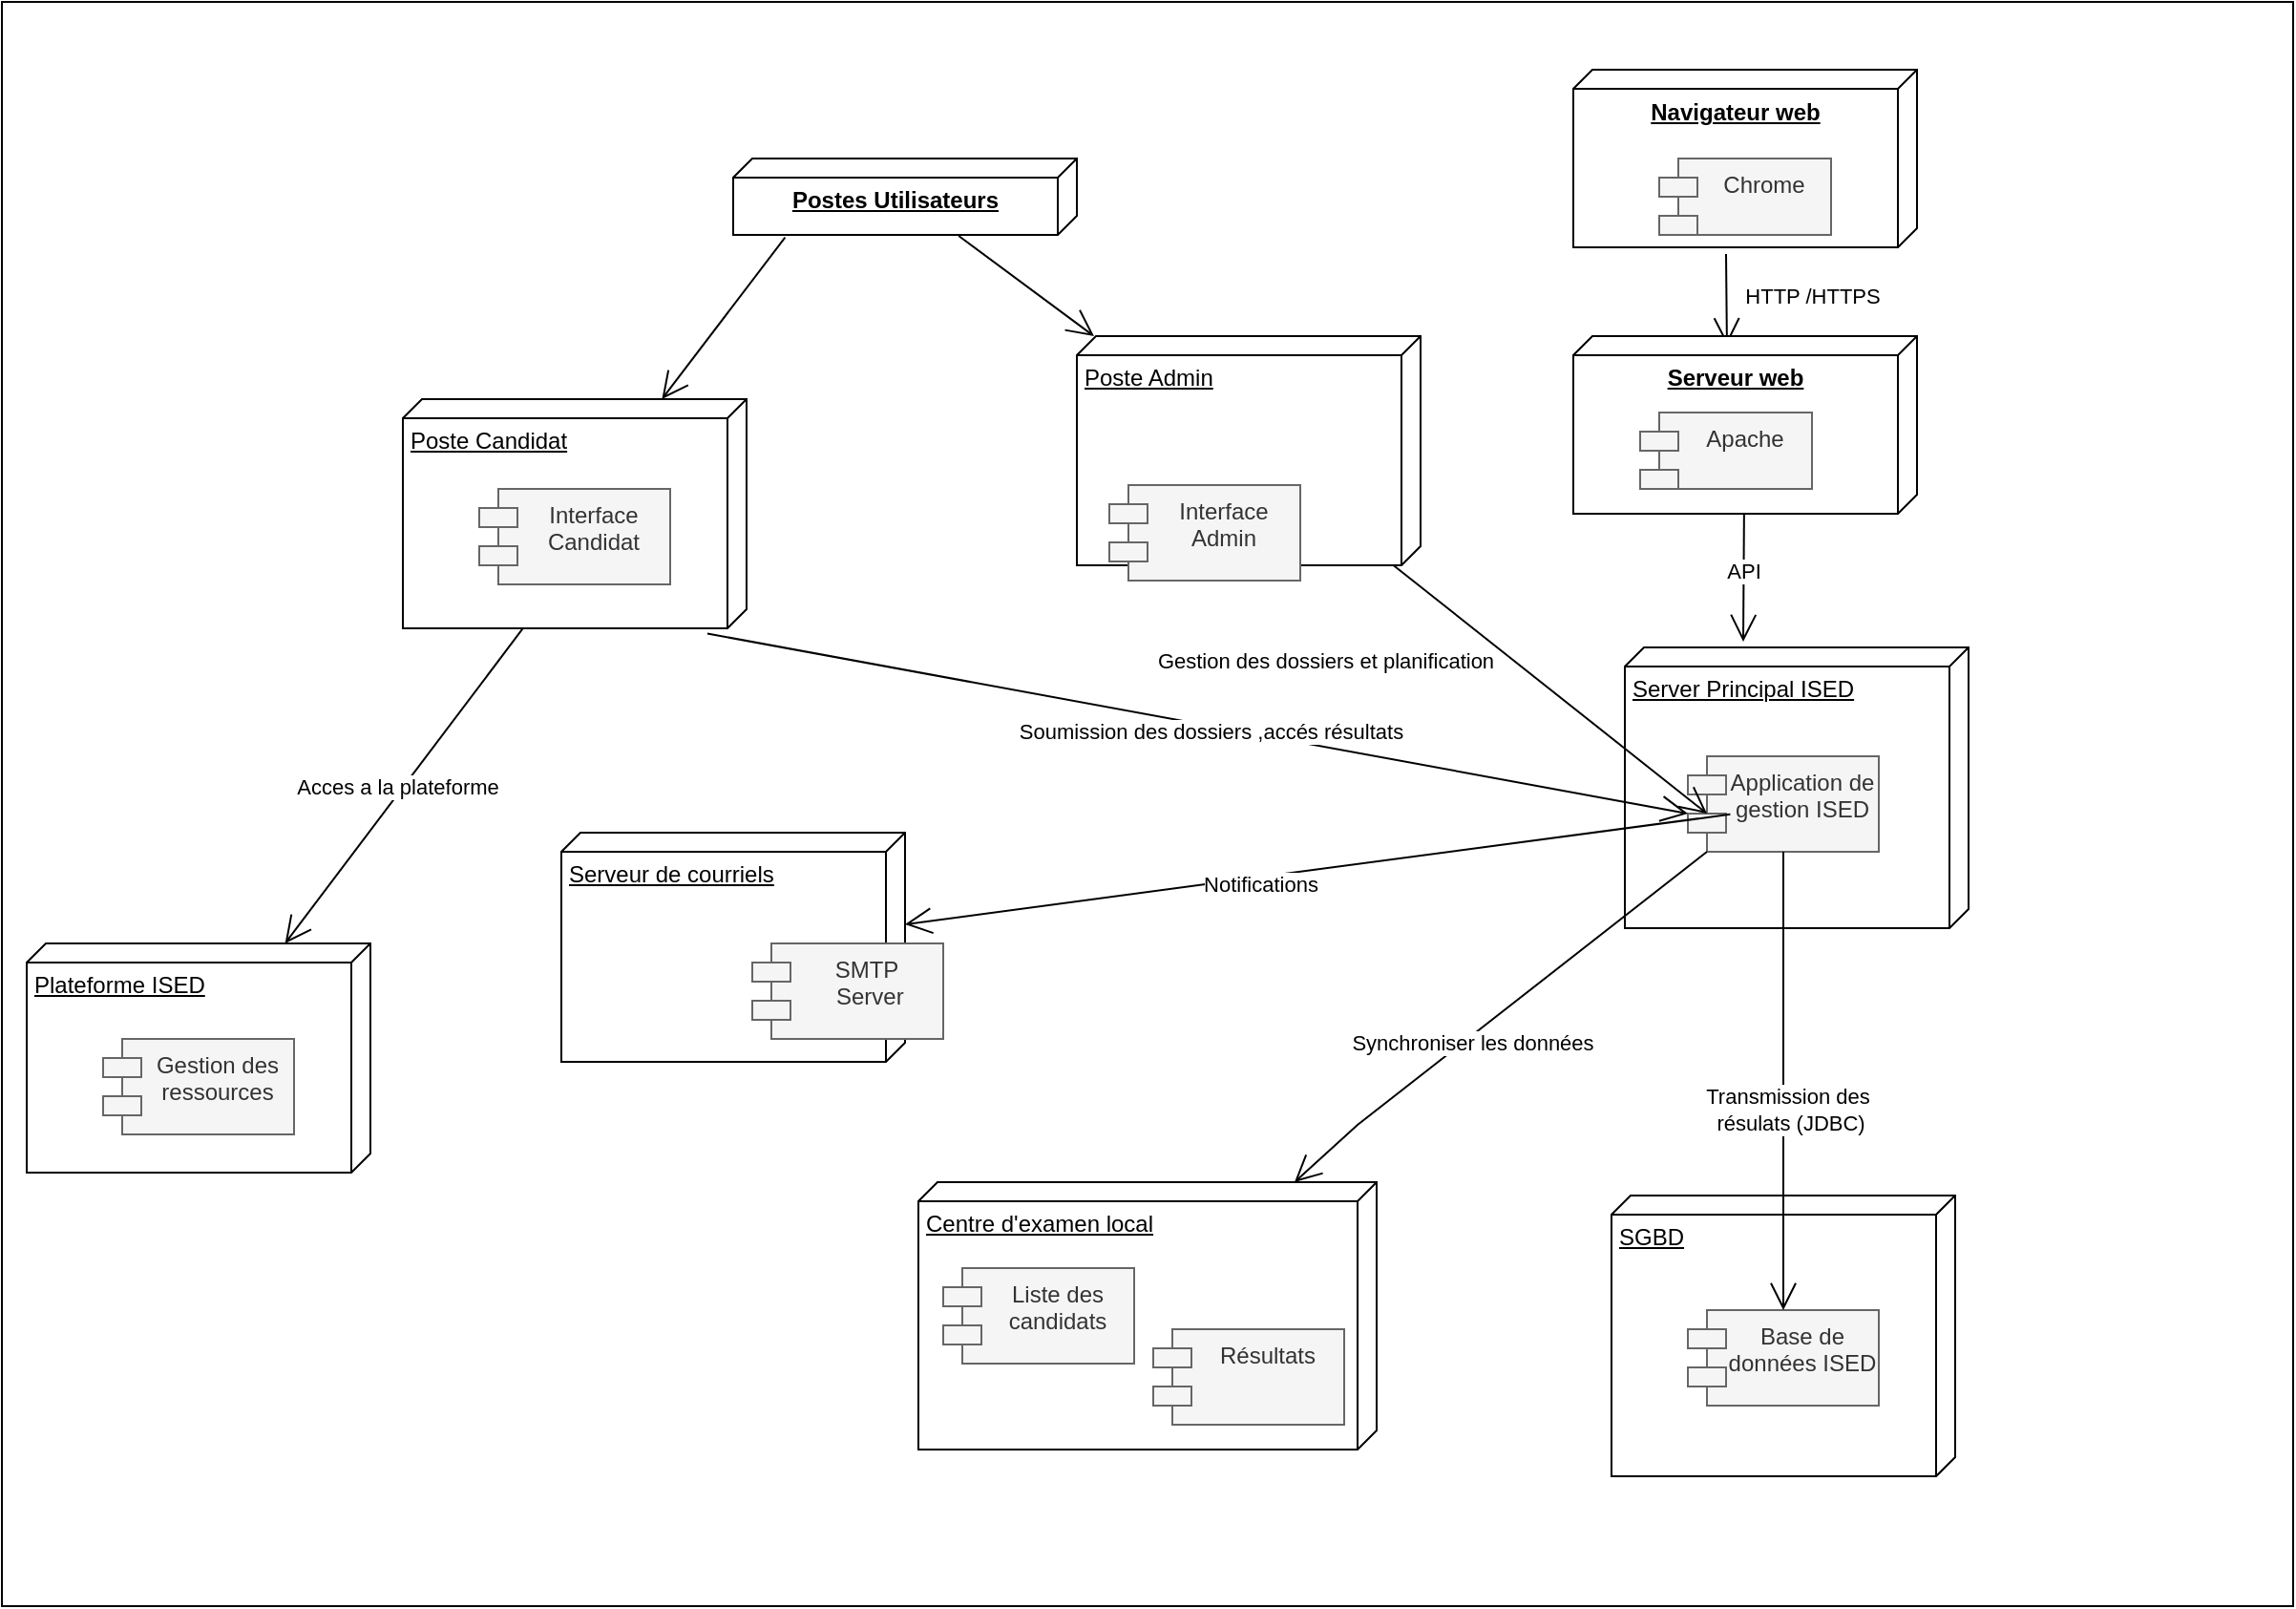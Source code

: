 <mxfile version="26.0.5">
  <diagram name="Page-1" id="1bpZcDc1p7sNpBNzONH7">
    <mxGraphModel dx="1612" dy="755" grid="1" gridSize="10" guides="1" tooltips="1" connect="1" arrows="1" fold="1" page="1" pageScale="1" pageWidth="4681" pageHeight="3300" math="0" shadow="0">
      <root>
        <mxCell id="0" />
        <mxCell id="1" parent="0" />
        <mxCell id="x2Wa_H8MqVpeRGSOsk0m-72" value="" style="html=1;whiteSpace=wrap;" vertex="1" parent="1">
          <mxGeometry x="47" y="65" width="1200" height="840" as="geometry" />
        </mxCell>
        <mxCell id="x2Wa_H8MqVpeRGSOsk0m-14" value="&lt;b&gt;Navigateur web&lt;/b&gt;" style="verticalAlign=top;align=center;spacingTop=8;spacingLeft=2;spacingRight=12;shape=cube;size=10;direction=south;fontStyle=4;html=1;whiteSpace=wrap;" vertex="1" parent="1">
          <mxGeometry x="870" y="100.5" width="180" height="93" as="geometry" />
        </mxCell>
        <mxCell id="x2Wa_H8MqVpeRGSOsk0m-17" value="Poste Admin" style="verticalAlign=top;align=left;spacingTop=8;spacingLeft=2;spacingRight=12;shape=cube;size=10;direction=south;fontStyle=4;html=1;whiteSpace=wrap;" vertex="1" parent="1">
          <mxGeometry x="610" y="240" width="180" height="120" as="geometry" />
        </mxCell>
        <mxCell id="x2Wa_H8MqVpeRGSOsk0m-18" value="Poste Candidat" style="verticalAlign=top;align=left;spacingTop=8;spacingLeft=2;spacingRight=12;shape=cube;size=10;direction=south;fontStyle=4;html=1;whiteSpace=wrap;" vertex="1" parent="1">
          <mxGeometry x="257" y="273" width="180" height="120" as="geometry" />
        </mxCell>
        <mxCell id="x2Wa_H8MqVpeRGSOsk0m-15" value="Interface Candidat" style="shape=module;align=left;spacingLeft=20;align=center;verticalAlign=top;whiteSpace=wrap;html=1;fillColor=#f5f5f5;fontColor=#333333;strokeColor=#666666;" vertex="1" parent="1">
          <mxGeometry x="297" y="320" width="100" height="50" as="geometry" />
        </mxCell>
        <mxCell id="x2Wa_H8MqVpeRGSOsk0m-19" value="Interface Admin" style="shape=module;align=left;spacingLeft=20;align=center;verticalAlign=top;whiteSpace=wrap;html=1;fillColor=#f5f5f5;fontColor=#333333;strokeColor=#666666;" vertex="1" parent="1">
          <mxGeometry x="627" y="318" width="100" height="50" as="geometry" />
        </mxCell>
        <mxCell id="x2Wa_H8MqVpeRGSOsk0m-20" value="Centre d&#39;examen local" style="verticalAlign=top;align=left;spacingTop=8;spacingLeft=2;spacingRight=12;shape=cube;size=10;direction=south;fontStyle=4;html=1;whiteSpace=wrap;" vertex="1" parent="1">
          <mxGeometry x="527" y="683" width="240" height="140" as="geometry" />
        </mxCell>
        <mxCell id="x2Wa_H8MqVpeRGSOsk0m-21" value="Serveur de courriels" style="verticalAlign=top;align=left;spacingTop=8;spacingLeft=2;spacingRight=12;shape=cube;size=10;direction=south;fontStyle=4;html=1;whiteSpace=wrap;" vertex="1" parent="1">
          <mxGeometry x="340" y="500" width="180" height="120" as="geometry" />
        </mxCell>
        <mxCell id="x2Wa_H8MqVpeRGSOsk0m-22" value="Plateforme ISED" style="verticalAlign=top;align=left;spacingTop=8;spacingLeft=2;spacingRight=12;shape=cube;size=10;direction=south;fontStyle=4;html=1;whiteSpace=wrap;" vertex="1" parent="1">
          <mxGeometry x="60" y="558" width="180" height="120" as="geometry" />
        </mxCell>
        <mxCell id="x2Wa_H8MqVpeRGSOsk0m-23" value="Gestion des ressources" style="shape=module;align=left;spacingLeft=20;align=center;verticalAlign=top;whiteSpace=wrap;html=1;fillColor=#f5f5f5;fontColor=#333333;strokeColor=#666666;" vertex="1" parent="1">
          <mxGeometry x="100" y="608" width="100" height="50" as="geometry" />
        </mxCell>
        <mxCell id="x2Wa_H8MqVpeRGSOsk0m-25" value="SMTP&lt;div&gt;&amp;nbsp;Server&lt;/div&gt;" style="shape=module;align=left;spacingLeft=20;align=center;verticalAlign=top;whiteSpace=wrap;html=1;fillColor=#f5f5f5;fontColor=#333333;strokeColor=#666666;" vertex="1" parent="1">
          <mxGeometry x="440" y="558" width="100" height="50" as="geometry" />
        </mxCell>
        <mxCell id="x2Wa_H8MqVpeRGSOsk0m-26" value="Résultats&lt;div&gt;&lt;br&gt;&lt;/div&gt;" style="shape=module;align=left;spacingLeft=20;align=center;verticalAlign=top;whiteSpace=wrap;html=1;fillColor=#f5f5f5;fontColor=#333333;strokeColor=#666666;" vertex="1" parent="1">
          <mxGeometry x="650" y="760" width="100" height="50" as="geometry" />
        </mxCell>
        <mxCell id="x2Wa_H8MqVpeRGSOsk0m-27" value="Liste des candidats" style="shape=module;align=left;spacingLeft=20;align=center;verticalAlign=top;whiteSpace=wrap;html=1;fillColor=#f5f5f5;fontColor=#333333;strokeColor=#666666;" vertex="1" parent="1">
          <mxGeometry x="540" y="728" width="100" height="50" as="geometry" />
        </mxCell>
        <mxCell id="x2Wa_H8MqVpeRGSOsk0m-28" value="Server Principal ISED&lt;div&gt;&lt;br&gt;&lt;/div&gt;" style="verticalAlign=top;align=left;spacingTop=8;spacingLeft=2;spacingRight=12;shape=cube;size=10;direction=south;fontStyle=4;html=1;whiteSpace=wrap;" vertex="1" parent="1">
          <mxGeometry x="897" y="403" width="180" height="147" as="geometry" />
        </mxCell>
        <mxCell id="x2Wa_H8MqVpeRGSOsk0m-29" value="Application de gestion ISED" style="shape=module;align=left;spacingLeft=20;align=center;verticalAlign=top;whiteSpace=wrap;html=1;fillColor=#f5f5f5;fontColor=#333333;strokeColor=#666666;" vertex="1" parent="1">
          <mxGeometry x="930" y="460" width="100" height="50" as="geometry" />
        </mxCell>
        <mxCell id="x2Wa_H8MqVpeRGSOsk0m-34" value="" style="endArrow=open;endFill=1;endSize=12;html=1;rounded=0;entryX=0.05;entryY=0.553;entryDx=0;entryDy=0;entryPerimeter=0;" edge="1" parent="1" target="x2Wa_H8MqVpeRGSOsk0m-59">
          <mxGeometry width="160" relative="1" as="geometry">
            <mxPoint x="950" y="197" as="sourcePoint" />
            <mxPoint x="1248.723" y="107" as="targetPoint" />
          </mxGeometry>
        </mxCell>
        <mxCell id="x2Wa_H8MqVpeRGSOsk0m-62" value="HTTP /HTTPS" style="edgeLabel;html=1;align=center;verticalAlign=middle;resizable=0;points=[];" vertex="1" connectable="0" parent="x2Wa_H8MqVpeRGSOsk0m-34">
          <mxGeometry x="-0.099" relative="1" as="geometry">
            <mxPoint x="45" as="offset" />
          </mxGeometry>
        </mxCell>
        <mxCell id="x2Wa_H8MqVpeRGSOsk0m-35" value="" style="endArrow=open;endFill=1;endSize=12;html=1;rounded=0;" edge="1" parent="1" source="x2Wa_H8MqVpeRGSOsk0m-17">
          <mxGeometry width="160" relative="1" as="geometry">
            <mxPoint x="582" y="233" as="sourcePoint" />
            <mxPoint x="940" y="490" as="targetPoint" />
          </mxGeometry>
        </mxCell>
        <mxCell id="x2Wa_H8MqVpeRGSOsk0m-38" value="Gestion des dossiers et planification" style="edgeLabel;html=1;align=center;verticalAlign=middle;resizable=0;points=[];" vertex="1" connectable="0" parent="x2Wa_H8MqVpeRGSOsk0m-35">
          <mxGeometry x="-0.057" y="-1" relative="1" as="geometry">
            <mxPoint x="-113" y="-12" as="offset" />
          </mxGeometry>
        </mxCell>
        <mxCell id="x2Wa_H8MqVpeRGSOsk0m-39" value="" style="endArrow=open;endFill=1;endSize=12;html=1;rounded=0;exitX=1.023;exitY=0.114;exitDx=0;exitDy=0;exitPerimeter=0;" edge="1" parent="1" source="x2Wa_H8MqVpeRGSOsk0m-18">
          <mxGeometry width="160" relative="1" as="geometry">
            <mxPoint x="427" y="413" as="sourcePoint" />
            <mxPoint x="930" y="490" as="targetPoint" />
          </mxGeometry>
        </mxCell>
        <mxCell id="x2Wa_H8MqVpeRGSOsk0m-40" value="Soumission des dossiers ,accés résultats" style="edgeLabel;html=1;align=center;verticalAlign=middle;resizable=0;points=[];" vertex="1" connectable="0" parent="x2Wa_H8MqVpeRGSOsk0m-39">
          <mxGeometry x="0.029" y="-3" relative="1" as="geometry">
            <mxPoint as="offset" />
          </mxGeometry>
        </mxCell>
        <mxCell id="x2Wa_H8MqVpeRGSOsk0m-41" value="" style="endArrow=open;endFill=1;endSize=12;html=1;rounded=0;exitX=1.003;exitY=0.652;exitDx=0;exitDy=0;exitPerimeter=0;" edge="1" parent="1" source="x2Wa_H8MqVpeRGSOsk0m-18" target="x2Wa_H8MqVpeRGSOsk0m-22">
          <mxGeometry width="160" relative="1" as="geometry">
            <mxPoint x="436" y="416" as="sourcePoint" />
            <mxPoint x="794" y="607" as="targetPoint" />
          </mxGeometry>
        </mxCell>
        <mxCell id="x2Wa_H8MqVpeRGSOsk0m-42" value="Acces a la plateforme" style="edgeLabel;html=1;align=center;verticalAlign=middle;resizable=0;points=[];" vertex="1" connectable="0" parent="x2Wa_H8MqVpeRGSOsk0m-41">
          <mxGeometry x="0.029" y="-3" relative="1" as="geometry">
            <mxPoint as="offset" />
          </mxGeometry>
        </mxCell>
        <mxCell id="x2Wa_H8MqVpeRGSOsk0m-43" value="" style="endArrow=open;endFill=1;endSize=12;html=1;rounded=0;exitX=0.222;exitY=0.608;exitDx=0;exitDy=0;exitPerimeter=0;" edge="1" parent="1" source="x2Wa_H8MqVpeRGSOsk0m-29" target="x2Wa_H8MqVpeRGSOsk0m-21">
          <mxGeometry width="160" relative="1" as="geometry">
            <mxPoint x="582" y="233" as="sourcePoint" />
            <mxPoint x="590" y="308" as="targetPoint" />
          </mxGeometry>
        </mxCell>
        <mxCell id="x2Wa_H8MqVpeRGSOsk0m-44" value="Notifications" style="edgeLabel;html=1;align=center;verticalAlign=middle;resizable=0;points=[];" vertex="1" connectable="0" parent="x2Wa_H8MqVpeRGSOsk0m-43">
          <mxGeometry x="0.144" y="3" relative="1" as="geometry">
            <mxPoint as="offset" />
          </mxGeometry>
        </mxCell>
        <mxCell id="x2Wa_H8MqVpeRGSOsk0m-45" value="" style="endArrow=open;endFill=1;endSize=12;html=1;rounded=0;exitX=0;exitY=1;exitDx=10;exitDy=0;exitPerimeter=0;" edge="1" parent="1" source="x2Wa_H8MqVpeRGSOsk0m-29" target="x2Wa_H8MqVpeRGSOsk0m-20">
          <mxGeometry width="160" relative="1" as="geometry">
            <mxPoint x="849" y="573" as="sourcePoint" />
            <mxPoint x="627" y="634" as="targetPoint" />
            <Array as="points">
              <mxPoint x="757" y="653" />
            </Array>
          </mxGeometry>
        </mxCell>
        <mxCell id="x2Wa_H8MqVpeRGSOsk0m-46" value="Synchroniser les données" style="edgeLabel;html=1;align=center;verticalAlign=middle;resizable=0;points=[];" vertex="1" connectable="0" parent="x2Wa_H8MqVpeRGSOsk0m-45">
          <mxGeometry x="0.144" y="3" relative="1" as="geometry">
            <mxPoint as="offset" />
          </mxGeometry>
        </mxCell>
        <mxCell id="x2Wa_H8MqVpeRGSOsk0m-61" style="edgeStyle=orthogonalEdgeStyle;rounded=0;orthogonalLoop=1;jettySize=auto;html=1;exitX=0.75;exitY=1;exitDx=0;exitDy=0;" edge="1" parent="1" source="x2Wa_H8MqVpeRGSOsk0m-58">
          <mxGeometry relative="1" as="geometry">
            <mxPoint x="980.0" y="177" as="targetPoint" />
          </mxGeometry>
        </mxCell>
        <mxCell id="x2Wa_H8MqVpeRGSOsk0m-58" value="Chrome" style="shape=module;align=left;spacingLeft=20;align=center;verticalAlign=top;whiteSpace=wrap;html=1;fillColor=#f5f5f5;fontColor=#333333;strokeColor=#666666;" vertex="1" parent="1">
          <mxGeometry x="915" y="147" width="90" height="40" as="geometry" />
        </mxCell>
        <mxCell id="x2Wa_H8MqVpeRGSOsk0m-59" value="&lt;b&gt;Serveur web&lt;/b&gt;" style="verticalAlign=top;align=center;spacingTop=8;spacingLeft=2;spacingRight=12;shape=cube;size=10;direction=south;fontStyle=4;html=1;whiteSpace=wrap;" vertex="1" parent="1">
          <mxGeometry x="870" y="240" width="180" height="93" as="geometry" />
        </mxCell>
        <mxCell id="x2Wa_H8MqVpeRGSOsk0m-60" value="Apache" style="shape=module;align=left;spacingLeft=20;align=center;verticalAlign=top;whiteSpace=wrap;html=1;fillColor=#f5f5f5;fontColor=#333333;strokeColor=#666666;" vertex="1" parent="1">
          <mxGeometry x="905" y="280" width="90" height="40" as="geometry" />
        </mxCell>
        <mxCell id="x2Wa_H8MqVpeRGSOsk0m-63" value="SGBD&lt;div&gt;&lt;br&gt;&lt;/div&gt;" style="verticalAlign=top;align=left;spacingTop=8;spacingLeft=2;spacingRight=12;shape=cube;size=10;direction=south;fontStyle=4;html=1;whiteSpace=wrap;" vertex="1" parent="1">
          <mxGeometry x="890" y="690" width="180" height="147" as="geometry" />
        </mxCell>
        <mxCell id="x2Wa_H8MqVpeRGSOsk0m-31" value="Base de données ISED" style="shape=module;align=left;spacingLeft=20;align=center;verticalAlign=top;whiteSpace=wrap;html=1;fillColor=#f5f5f5;fontColor=#333333;strokeColor=#666666;" vertex="1" parent="1">
          <mxGeometry x="930" y="750" width="100" height="50" as="geometry" />
        </mxCell>
        <mxCell id="x2Wa_H8MqVpeRGSOsk0m-51" value="" style="endArrow=open;endFill=1;endSize=12;html=1;rounded=0;" edge="1" parent="1" source="x2Wa_H8MqVpeRGSOsk0m-29" target="x2Wa_H8MqVpeRGSOsk0m-31">
          <mxGeometry width="160" relative="1" as="geometry">
            <mxPoint x="582" y="233" as="sourcePoint" />
            <mxPoint x="590" y="308" as="targetPoint" />
          </mxGeometry>
        </mxCell>
        <mxCell id="x2Wa_H8MqVpeRGSOsk0m-52" value="Transmission des&lt;div&gt;&amp;nbsp;résulats (JDBC)&lt;/div&gt;" style="edgeLabel;html=1;align=center;verticalAlign=middle;resizable=0;points=[];" vertex="1" connectable="0" parent="x2Wa_H8MqVpeRGSOsk0m-51">
          <mxGeometry x="0.124" y="2" relative="1" as="geometry">
            <mxPoint as="offset" />
          </mxGeometry>
        </mxCell>
        <mxCell id="x2Wa_H8MqVpeRGSOsk0m-66" value="" style="endArrow=open;endFill=1;endSize=12;html=1;rounded=0;" edge="1" parent="1">
          <mxGeometry width="160" relative="1" as="geometry">
            <mxPoint x="959.44" y="333" as="sourcePoint" />
            <mxPoint x="959" y="400" as="targetPoint" />
          </mxGeometry>
        </mxCell>
        <mxCell id="x2Wa_H8MqVpeRGSOsk0m-67" value="API" style="edgeLabel;html=1;align=center;verticalAlign=middle;resizable=0;points=[];" vertex="1" connectable="0" parent="x2Wa_H8MqVpeRGSOsk0m-66">
          <mxGeometry x="-0.099" relative="1" as="geometry">
            <mxPoint as="offset" />
          </mxGeometry>
        </mxCell>
        <mxCell id="x2Wa_H8MqVpeRGSOsk0m-68" value="&lt;b&gt;Postes Utilisateurs&lt;/b&gt;" style="verticalAlign=top;align=center;spacingTop=8;spacingLeft=2;spacingRight=12;shape=cube;size=10;direction=south;fontStyle=4;html=1;whiteSpace=wrap;" vertex="1" parent="1">
          <mxGeometry x="430" y="147" width="180" height="40" as="geometry" />
        </mxCell>
        <mxCell id="x2Wa_H8MqVpeRGSOsk0m-69" value="" style="endArrow=open;endFill=1;endSize=12;html=1;rounded=0;exitX=1.033;exitY=0.849;exitDx=0;exitDy=0;exitPerimeter=0;" edge="1" parent="1" source="x2Wa_H8MqVpeRGSOsk0m-68" target="x2Wa_H8MqVpeRGSOsk0m-18">
          <mxGeometry width="160" relative="1" as="geometry">
            <mxPoint x="330" y="403" as="sourcePoint" />
            <mxPoint x="205" y="568" as="targetPoint" />
          </mxGeometry>
        </mxCell>
        <mxCell id="x2Wa_H8MqVpeRGSOsk0m-71" value="" style="endArrow=open;endFill=1;endSize=12;html=1;rounded=0;exitX=1.012;exitY=0.344;exitDx=0;exitDy=0;exitPerimeter=0;" edge="1" parent="1" source="x2Wa_H8MqVpeRGSOsk0m-68" target="x2Wa_H8MqVpeRGSOsk0m-17">
          <mxGeometry width="160" relative="1" as="geometry">
            <mxPoint x="550" y="250" as="sourcePoint" />
            <mxPoint x="429" y="283" as="targetPoint" />
          </mxGeometry>
        </mxCell>
      </root>
    </mxGraphModel>
  </diagram>
</mxfile>
